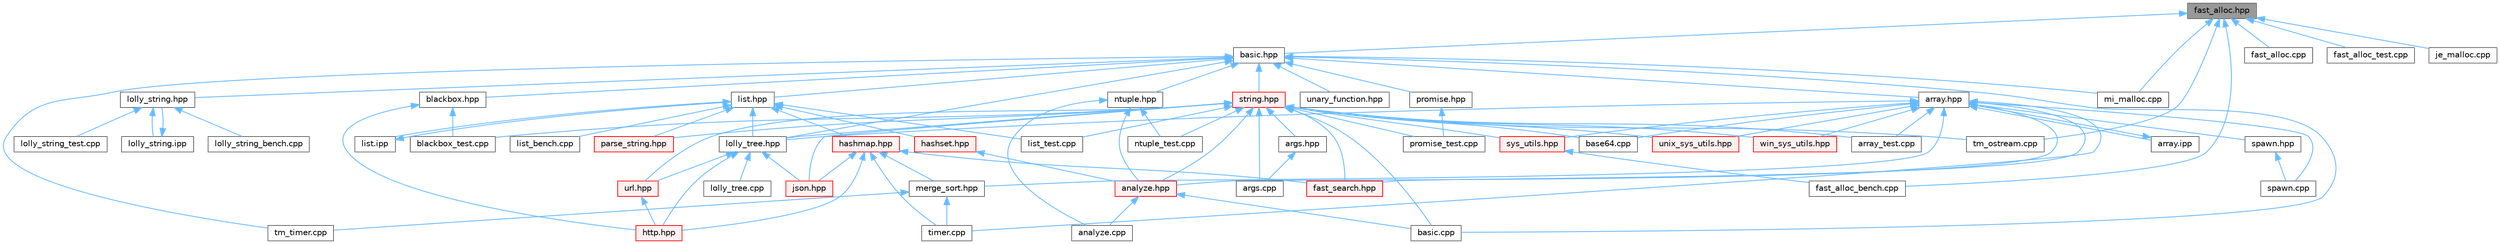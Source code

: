 digraph "fast_alloc.hpp"
{
 // LATEX_PDF_SIZE
  bgcolor="transparent";
  edge [fontname=Helvetica,fontsize=10,labelfontname=Helvetica,labelfontsize=10];
  node [fontname=Helvetica,fontsize=10,shape=box,height=0.2,width=0.4];
  Node1 [id="Node000001",label="fast_alloc.hpp",height=0.2,width=0.4,color="gray40", fillcolor="grey60", style="filled", fontcolor="black",tooltip=" "];
  Node1 -> Node2 [id="edge1_Node000001_Node000002",dir="back",color="steelblue1",style="solid",tooltip=" "];
  Node2 [id="Node000002",label="basic.hpp",height=0.2,width=0.4,color="grey40", fillcolor="white", style="filled",URL="$basic_8hpp.html",tooltip=" "];
  Node2 -> Node3 [id="edge2_Node000002_Node000003",dir="back",color="steelblue1",style="solid",tooltip=" "];
  Node3 [id="Node000003",label="array.hpp",height=0.2,width=0.4,color="grey40", fillcolor="white", style="filled",URL="$array_8hpp.html",tooltip=" "];
  Node3 -> Node4 [id="edge3_Node000003_Node000004",dir="back",color="steelblue1",style="solid",tooltip=" "];
  Node4 [id="Node000004",label="analyze.hpp",height=0.2,width=0.4,color="red", fillcolor="#FFF0F0", style="filled",URL="$analyze_8hpp.html",tooltip=" "];
  Node4 -> Node5 [id="edge4_Node000004_Node000005",dir="back",color="steelblue1",style="solid",tooltip=" "];
  Node5 [id="Node000005",label="analyze.cpp",height=0.2,width=0.4,color="grey40", fillcolor="white", style="filled",URL="$analyze_8cpp.html",tooltip=" "];
  Node4 -> Node8 [id="edge5_Node000004_Node000008",dir="back",color="steelblue1",style="solid",tooltip=" "];
  Node8 [id="Node000008",label="basic.cpp",height=0.2,width=0.4,color="grey40", fillcolor="white", style="filled",URL="$basic_8cpp.html",tooltip=" "];
  Node3 -> Node23 [id="edge6_Node000003_Node000023",dir="back",color="steelblue1",style="solid",tooltip=" "];
  Node23 [id="Node000023",label="array.ipp",height=0.2,width=0.4,color="grey40", fillcolor="white", style="filled",URL="$array_8ipp.html",tooltip=" "];
  Node23 -> Node3 [id="edge7_Node000023_Node000003",dir="back",color="steelblue1",style="solid",tooltip=" "];
  Node3 -> Node24 [id="edge8_Node000003_Node000024",dir="back",color="steelblue1",style="solid",tooltip=" "];
  Node24 [id="Node000024",label="array_test.cpp",height=0.2,width=0.4,color="grey40", fillcolor="white", style="filled",URL="$array__test_8cpp.html",tooltip=" "];
  Node3 -> Node25 [id="edge9_Node000003_Node000025",dir="back",color="steelblue1",style="solid",tooltip=" "];
  Node25 [id="Node000025",label="base64.cpp",height=0.2,width=0.4,color="grey40", fillcolor="white", style="filled",URL="$base64_8cpp.html",tooltip=" "];
  Node3 -> Node26 [id="edge10_Node000003_Node000026",dir="back",color="steelblue1",style="solid",tooltip=" "];
  Node26 [id="Node000026",label="fast_search.hpp",height=0.2,width=0.4,color="red", fillcolor="#FFF0F0", style="filled",URL="$fast__search_8hpp.html",tooltip=" "];
  Node3 -> Node28 [id="edge11_Node000003_Node000028",dir="back",color="steelblue1",style="solid",tooltip=" "];
  Node28 [id="Node000028",label="lolly_tree.hpp",height=0.2,width=0.4,color="grey40", fillcolor="white", style="filled",URL="$lolly__tree_8hpp.html",tooltip=" "];
  Node28 -> Node29 [id="edge12_Node000028_Node000029",dir="back",color="steelblue1",style="solid",tooltip=" "];
  Node29 [id="Node000029",label="http.hpp",height=0.2,width=0.4,color="red", fillcolor="#FFF0F0", style="filled",URL="$http_8hpp.html",tooltip=" "];
  Node28 -> Node31 [id="edge13_Node000028_Node000031",dir="back",color="steelblue1",style="solid",tooltip=" "];
  Node31 [id="Node000031",label="json.hpp",height=0.2,width=0.4,color="red", fillcolor="#FFF0F0", style="filled",URL="$json_8hpp.html",tooltip=" "];
  Node28 -> Node32 [id="edge14_Node000028_Node000032",dir="back",color="steelblue1",style="solid",tooltip=" "];
  Node32 [id="Node000032",label="lolly_tree.cpp",height=0.2,width=0.4,color="grey40", fillcolor="white", style="filled",URL="$lolly__tree_8cpp.html",tooltip=" "];
  Node28 -> Node33 [id="edge15_Node000028_Node000033",dir="back",color="steelblue1",style="solid",tooltip=" "];
  Node33 [id="Node000033",label="url.hpp",height=0.2,width=0.4,color="red", fillcolor="#FFF0F0", style="filled",URL="$url_8hpp.html",tooltip=" "];
  Node33 -> Node29 [id="edge16_Node000033_Node000029",dir="back",color="steelblue1",style="solid",tooltip=" "];
  Node3 -> Node72 [id="edge17_Node000003_Node000072",dir="back",color="steelblue1",style="solid",tooltip=" "];
  Node72 [id="Node000072",label="merge_sort.hpp",height=0.2,width=0.4,color="grey40", fillcolor="white", style="filled",URL="$merge__sort_8hpp.html",tooltip=" "];
  Node72 -> Node73 [id="edge18_Node000072_Node000073",dir="back",color="steelblue1",style="solid",tooltip=" "];
  Node73 [id="Node000073",label="timer.cpp",height=0.2,width=0.4,color="grey40", fillcolor="white", style="filled",URL="$timer_8cpp.html",tooltip=" "];
  Node72 -> Node74 [id="edge19_Node000072_Node000074",dir="back",color="steelblue1",style="solid",tooltip=" "];
  Node74 [id="Node000074",label="tm_timer.cpp",height=0.2,width=0.4,color="grey40", fillcolor="white", style="filled",URL="$tm__timer_8cpp.html",tooltip=" "];
  Node3 -> Node75 [id="edge20_Node000003_Node000075",dir="back",color="steelblue1",style="solid",tooltip=" "];
  Node75 [id="Node000075",label="spawn.cpp",height=0.2,width=0.4,color="grey40", fillcolor="white", style="filled",URL="$spawn_8cpp.html",tooltip=" "];
  Node3 -> Node76 [id="edge21_Node000003_Node000076",dir="back",color="steelblue1",style="solid",tooltip=" "];
  Node76 [id="Node000076",label="spawn.hpp",height=0.2,width=0.4,color="grey40", fillcolor="white", style="filled",URL="$spawn_8hpp.html",tooltip=" "];
  Node76 -> Node75 [id="edge22_Node000076_Node000075",dir="back",color="steelblue1",style="solid",tooltip=" "];
  Node3 -> Node77 [id="edge23_Node000003_Node000077",dir="back",color="steelblue1",style="solid",tooltip=" "];
  Node77 [id="Node000077",label="sys_utils.hpp",height=0.2,width=0.4,color="red", fillcolor="#FFF0F0", style="filled",URL="$sys__utils_8hpp.html",tooltip=" "];
  Node77 -> Node78 [id="edge24_Node000077_Node000078",dir="back",color="steelblue1",style="solid",tooltip=" "];
  Node78 [id="Node000078",label="fast_alloc_bench.cpp",height=0.2,width=0.4,color="grey40", fillcolor="white", style="filled",URL="$fast__alloc__bench_8cpp.html",tooltip=" "];
  Node3 -> Node73 [id="edge25_Node000003_Node000073",dir="back",color="steelblue1",style="solid",tooltip=" "];
  Node3 -> Node81 [id="edge26_Node000003_Node000081",dir="back",color="steelblue1",style="solid",tooltip=" "];
  Node81 [id="Node000081",label="unix_sys_utils.hpp",height=0.2,width=0.4,color="red", fillcolor="#FFF0F0", style="filled",URL="$unix__sys__utils_8hpp.html",tooltip=" "];
  Node3 -> Node82 [id="edge27_Node000003_Node000082",dir="back",color="steelblue1",style="solid",tooltip=" "];
  Node82 [id="Node000082",label="win_sys_utils.hpp",height=0.2,width=0.4,color="red", fillcolor="#FFF0F0", style="filled",URL="$win__sys__utils_8hpp.html",tooltip=" "];
  Node2 -> Node8 [id="edge28_Node000002_Node000008",dir="back",color="steelblue1",style="solid",tooltip=" "];
  Node2 -> Node83 [id="edge29_Node000002_Node000083",dir="back",color="steelblue1",style="solid",tooltip=" "];
  Node83 [id="Node000083",label="blackbox.hpp",height=0.2,width=0.4,color="grey40", fillcolor="white", style="filled",URL="$blackbox_8hpp.html",tooltip=" "];
  Node83 -> Node47 [id="edge30_Node000083_Node000047",dir="back",color="steelblue1",style="solid",tooltip=" "];
  Node47 [id="Node000047",label="blackbox_test.cpp",height=0.2,width=0.4,color="grey40", fillcolor="white", style="filled",URL="$blackbox__test_8cpp.html",tooltip=" "];
  Node83 -> Node29 [id="edge31_Node000083_Node000029",dir="back",color="steelblue1",style="solid",tooltip=" "];
  Node2 -> Node84 [id="edge32_Node000002_Node000084",dir="back",color="steelblue1",style="solid",tooltip=" "];
  Node84 [id="Node000084",label="list.hpp",height=0.2,width=0.4,color="grey40", fillcolor="white", style="filled",URL="$list_8hpp.html",tooltip=" "];
  Node84 -> Node85 [id="edge33_Node000084_Node000085",dir="back",color="steelblue1",style="solid",tooltip=" "];
  Node85 [id="Node000085",label="hashmap.hpp",height=0.2,width=0.4,color="red", fillcolor="#FFF0F0", style="filled",URL="$hashmap_8hpp.html",tooltip=" "];
  Node85 -> Node26 [id="edge34_Node000085_Node000026",dir="back",color="steelblue1",style="solid",tooltip=" "];
  Node85 -> Node29 [id="edge35_Node000085_Node000029",dir="back",color="steelblue1",style="solid",tooltip=" "];
  Node85 -> Node31 [id="edge36_Node000085_Node000031",dir="back",color="steelblue1",style="solid",tooltip=" "];
  Node85 -> Node72 [id="edge37_Node000085_Node000072",dir="back",color="steelblue1",style="solid",tooltip=" "];
  Node85 -> Node73 [id="edge38_Node000085_Node000073",dir="back",color="steelblue1",style="solid",tooltip=" "];
  Node84 -> Node97 [id="edge39_Node000084_Node000097",dir="back",color="steelblue1",style="solid",tooltip=" "];
  Node97 [id="Node000097",label="hashset.hpp",height=0.2,width=0.4,color="red", fillcolor="#FFF0F0", style="filled",URL="$hashset_8hpp.html",tooltip=" "];
  Node97 -> Node4 [id="edge40_Node000097_Node000004",dir="back",color="steelblue1",style="solid",tooltip=" "];
  Node84 -> Node99 [id="edge41_Node000084_Node000099",dir="back",color="steelblue1",style="solid",tooltip=" "];
  Node99 [id="Node000099",label="list.ipp",height=0.2,width=0.4,color="grey40", fillcolor="white", style="filled",URL="$list_8ipp.html",tooltip=" "];
  Node99 -> Node84 [id="edge42_Node000099_Node000084",dir="back",color="steelblue1",style="solid",tooltip=" "];
  Node84 -> Node100 [id="edge43_Node000084_Node000100",dir="back",color="steelblue1",style="solid",tooltip=" "];
  Node100 [id="Node000100",label="list_bench.cpp",height=0.2,width=0.4,color="grey40", fillcolor="white", style="filled",URL="$list__bench_8cpp.html",tooltip=" "];
  Node84 -> Node54 [id="edge44_Node000084_Node000054",dir="back",color="steelblue1",style="solid",tooltip=" "];
  Node54 [id="Node000054",label="list_test.cpp",height=0.2,width=0.4,color="grey40", fillcolor="white", style="filled",URL="$list__test_8cpp.html",tooltip=" "];
  Node84 -> Node28 [id="edge45_Node000084_Node000028",dir="back",color="steelblue1",style="solid",tooltip=" "];
  Node84 -> Node101 [id="edge46_Node000084_Node000101",dir="back",color="steelblue1",style="solid",tooltip=" "];
  Node101 [id="Node000101",label="parse_string.hpp",height=0.2,width=0.4,color="red", fillcolor="#FFF0F0", style="filled",URL="$parse__string_8hpp.html",tooltip=" "];
  Node2 -> Node102 [id="edge47_Node000002_Node000102",dir="back",color="steelblue1",style="solid",tooltip=" "];
  Node102 [id="Node000102",label="lolly_string.hpp",height=0.2,width=0.4,color="grey40", fillcolor="white", style="filled",URL="$lolly__string_8hpp.html",tooltip=" "];
  Node102 -> Node103 [id="edge48_Node000102_Node000103",dir="back",color="steelblue1",style="solid",tooltip=" "];
  Node103 [id="Node000103",label="lolly_string.ipp",height=0.2,width=0.4,color="grey40", fillcolor="white", style="filled",URL="$lolly__string_8ipp.html",tooltip=" "];
  Node103 -> Node102 [id="edge49_Node000103_Node000102",dir="back",color="steelblue1",style="solid",tooltip=" "];
  Node102 -> Node104 [id="edge50_Node000102_Node000104",dir="back",color="steelblue1",style="solid",tooltip=" "];
  Node104 [id="Node000104",label="lolly_string_bench.cpp",height=0.2,width=0.4,color="grey40", fillcolor="white", style="filled",URL="$lolly__string__bench_8cpp.html",tooltip=" "];
  Node102 -> Node105 [id="edge51_Node000102_Node000105",dir="back",color="steelblue1",style="solid",tooltip=" "];
  Node105 [id="Node000105",label="lolly_string_test.cpp",height=0.2,width=0.4,color="grey40", fillcolor="white", style="filled",URL="$lolly__string__test_8cpp.html",tooltip=" "];
  Node2 -> Node28 [id="edge52_Node000002_Node000028",dir="back",color="steelblue1",style="solid",tooltip=" "];
  Node2 -> Node106 [id="edge53_Node000002_Node000106",dir="back",color="steelblue1",style="solid",tooltip=" "];
  Node106 [id="Node000106",label="mi_malloc.cpp",height=0.2,width=0.4,color="grey40", fillcolor="white", style="filled",URL="$mi__malloc_8cpp.html",tooltip=" "];
  Node2 -> Node107 [id="edge54_Node000002_Node000107",dir="back",color="steelblue1",style="solid",tooltip=" "];
  Node107 [id="Node000107",label="ntuple.hpp",height=0.2,width=0.4,color="grey40", fillcolor="white", style="filled",URL="$ntuple_8hpp.html",tooltip=" "];
  Node107 -> Node5 [id="edge55_Node000107_Node000005",dir="back",color="steelblue1",style="solid",tooltip=" "];
  Node107 -> Node4 [id="edge56_Node000107_Node000004",dir="back",color="steelblue1",style="solid",tooltip=" "];
  Node107 -> Node55 [id="edge57_Node000107_Node000055",dir="back",color="steelblue1",style="solid",tooltip=" "];
  Node55 [id="Node000055",label="ntuple_test.cpp",height=0.2,width=0.4,color="grey40", fillcolor="white", style="filled",URL="$ntuple__test_8cpp.html",tooltip=" "];
  Node2 -> Node108 [id="edge58_Node000002_Node000108",dir="back",color="steelblue1",style="solid",tooltip=" "];
  Node108 [id="Node000108",label="promise.hpp",height=0.2,width=0.4,color="grey40", fillcolor="white", style="filled",URL="$promise_8hpp.html",tooltip=" "];
  Node108 -> Node58 [id="edge59_Node000108_Node000058",dir="back",color="steelblue1",style="solid",tooltip=" "];
  Node58 [id="Node000058",label="promise_test.cpp",height=0.2,width=0.4,color="grey40", fillcolor="white", style="filled",URL="$promise__test_8cpp.html",tooltip=" "];
  Node2 -> Node109 [id="edge60_Node000002_Node000109",dir="back",color="steelblue1",style="solid",tooltip=" "];
  Node109 [id="Node000109",label="string.hpp",height=0.2,width=0.4,color="red", fillcolor="#FFF0F0", style="filled",URL="$string_8hpp.html",tooltip=" "];
  Node109 -> Node4 [id="edge61_Node000109_Node000004",dir="back",color="steelblue1",style="solid",tooltip=" "];
  Node109 -> Node110 [id="edge62_Node000109_Node000110",dir="back",color="steelblue1",style="solid",tooltip=" "];
  Node110 [id="Node000110",label="args.cpp",height=0.2,width=0.4,color="grey40", fillcolor="white", style="filled",URL="$args_8cpp.html",tooltip=" "];
  Node109 -> Node111 [id="edge63_Node000109_Node000111",dir="back",color="steelblue1",style="solid",tooltip=" "];
  Node111 [id="Node000111",label="args.hpp",height=0.2,width=0.4,color="grey40", fillcolor="white", style="filled",URL="$args_8hpp.html",tooltip=" "];
  Node111 -> Node110 [id="edge64_Node000111_Node000110",dir="back",color="steelblue1",style="solid",tooltip=" "];
  Node109 -> Node24 [id="edge65_Node000109_Node000024",dir="back",color="steelblue1",style="solid",tooltip=" "];
  Node109 -> Node25 [id="edge66_Node000109_Node000025",dir="back",color="steelblue1",style="solid",tooltip=" "];
  Node109 -> Node8 [id="edge67_Node000109_Node000008",dir="back",color="steelblue1",style="solid",tooltip=" "];
  Node109 -> Node47 [id="edge68_Node000109_Node000047",dir="back",color="steelblue1",style="solid",tooltip=" "];
  Node109 -> Node26 [id="edge69_Node000109_Node000026",dir="back",color="steelblue1",style="solid",tooltip=" "];
  Node109 -> Node31 [id="edge70_Node000109_Node000031",dir="back",color="steelblue1",style="solid",tooltip=" "];
  Node109 -> Node54 [id="edge71_Node000109_Node000054",dir="back",color="steelblue1",style="solid",tooltip=" "];
  Node109 -> Node28 [id="edge72_Node000109_Node000028",dir="back",color="steelblue1",style="solid",tooltip=" "];
  Node109 -> Node55 [id="edge73_Node000109_Node000055",dir="back",color="steelblue1",style="solid",tooltip=" "];
  Node109 -> Node101 [id="edge74_Node000109_Node000101",dir="back",color="steelblue1",style="solid",tooltip=" "];
  Node109 -> Node58 [id="edge75_Node000109_Node000058",dir="back",color="steelblue1",style="solid",tooltip=" "];
  Node109 -> Node77 [id="edge76_Node000109_Node000077",dir="back",color="steelblue1",style="solid",tooltip=" "];
  Node109 -> Node119 [id="edge77_Node000109_Node000119",dir="back",color="steelblue1",style="solid",tooltip=" "];
  Node119 [id="Node000119",label="tm_ostream.cpp",height=0.2,width=0.4,color="grey40", fillcolor="white", style="filled",URL="$tm__ostream_8cpp.html",tooltip=" "];
  Node109 -> Node81 [id="edge78_Node000109_Node000081",dir="back",color="steelblue1",style="solid",tooltip=" "];
  Node109 -> Node33 [id="edge79_Node000109_Node000033",dir="back",color="steelblue1",style="solid",tooltip=" "];
  Node109 -> Node82 [id="edge80_Node000109_Node000082",dir="back",color="steelblue1",style="solid",tooltip=" "];
  Node2 -> Node74 [id="edge81_Node000002_Node000074",dir="back",color="steelblue1",style="solid",tooltip=" "];
  Node2 -> Node124 [id="edge82_Node000002_Node000124",dir="back",color="steelblue1",style="solid",tooltip=" "];
  Node124 [id="Node000124",label="unary_function.hpp",height=0.2,width=0.4,color="grey40", fillcolor="white", style="filled",URL="$unary__function_8hpp.html",tooltip=" "];
  Node1 -> Node125 [id="edge83_Node000001_Node000125",dir="back",color="steelblue1",style="solid",tooltip=" "];
  Node125 [id="Node000125",label="fast_alloc.cpp",height=0.2,width=0.4,color="grey40", fillcolor="white", style="filled",URL="$fast__alloc_8cpp.html",tooltip=" "];
  Node1 -> Node78 [id="edge84_Node000001_Node000078",dir="back",color="steelblue1",style="solid",tooltip=" "];
  Node1 -> Node48 [id="edge85_Node000001_Node000048",dir="back",color="steelblue1",style="solid",tooltip=" "];
  Node48 [id="Node000048",label="fast_alloc_test.cpp",height=0.2,width=0.4,color="grey40", fillcolor="white", style="filled",URL="$fast__alloc__test_8cpp.html",tooltip=" "];
  Node1 -> Node126 [id="edge86_Node000001_Node000126",dir="back",color="steelblue1",style="solid",tooltip=" "];
  Node126 [id="Node000126",label="je_malloc.cpp",height=0.2,width=0.4,color="grey40", fillcolor="white", style="filled",URL="$je__malloc_8cpp.html",tooltip=" "];
  Node1 -> Node106 [id="edge87_Node000001_Node000106",dir="back",color="steelblue1",style="solid",tooltip=" "];
  Node1 -> Node119 [id="edge88_Node000001_Node000119",dir="back",color="steelblue1",style="solid",tooltip=" "];
}
